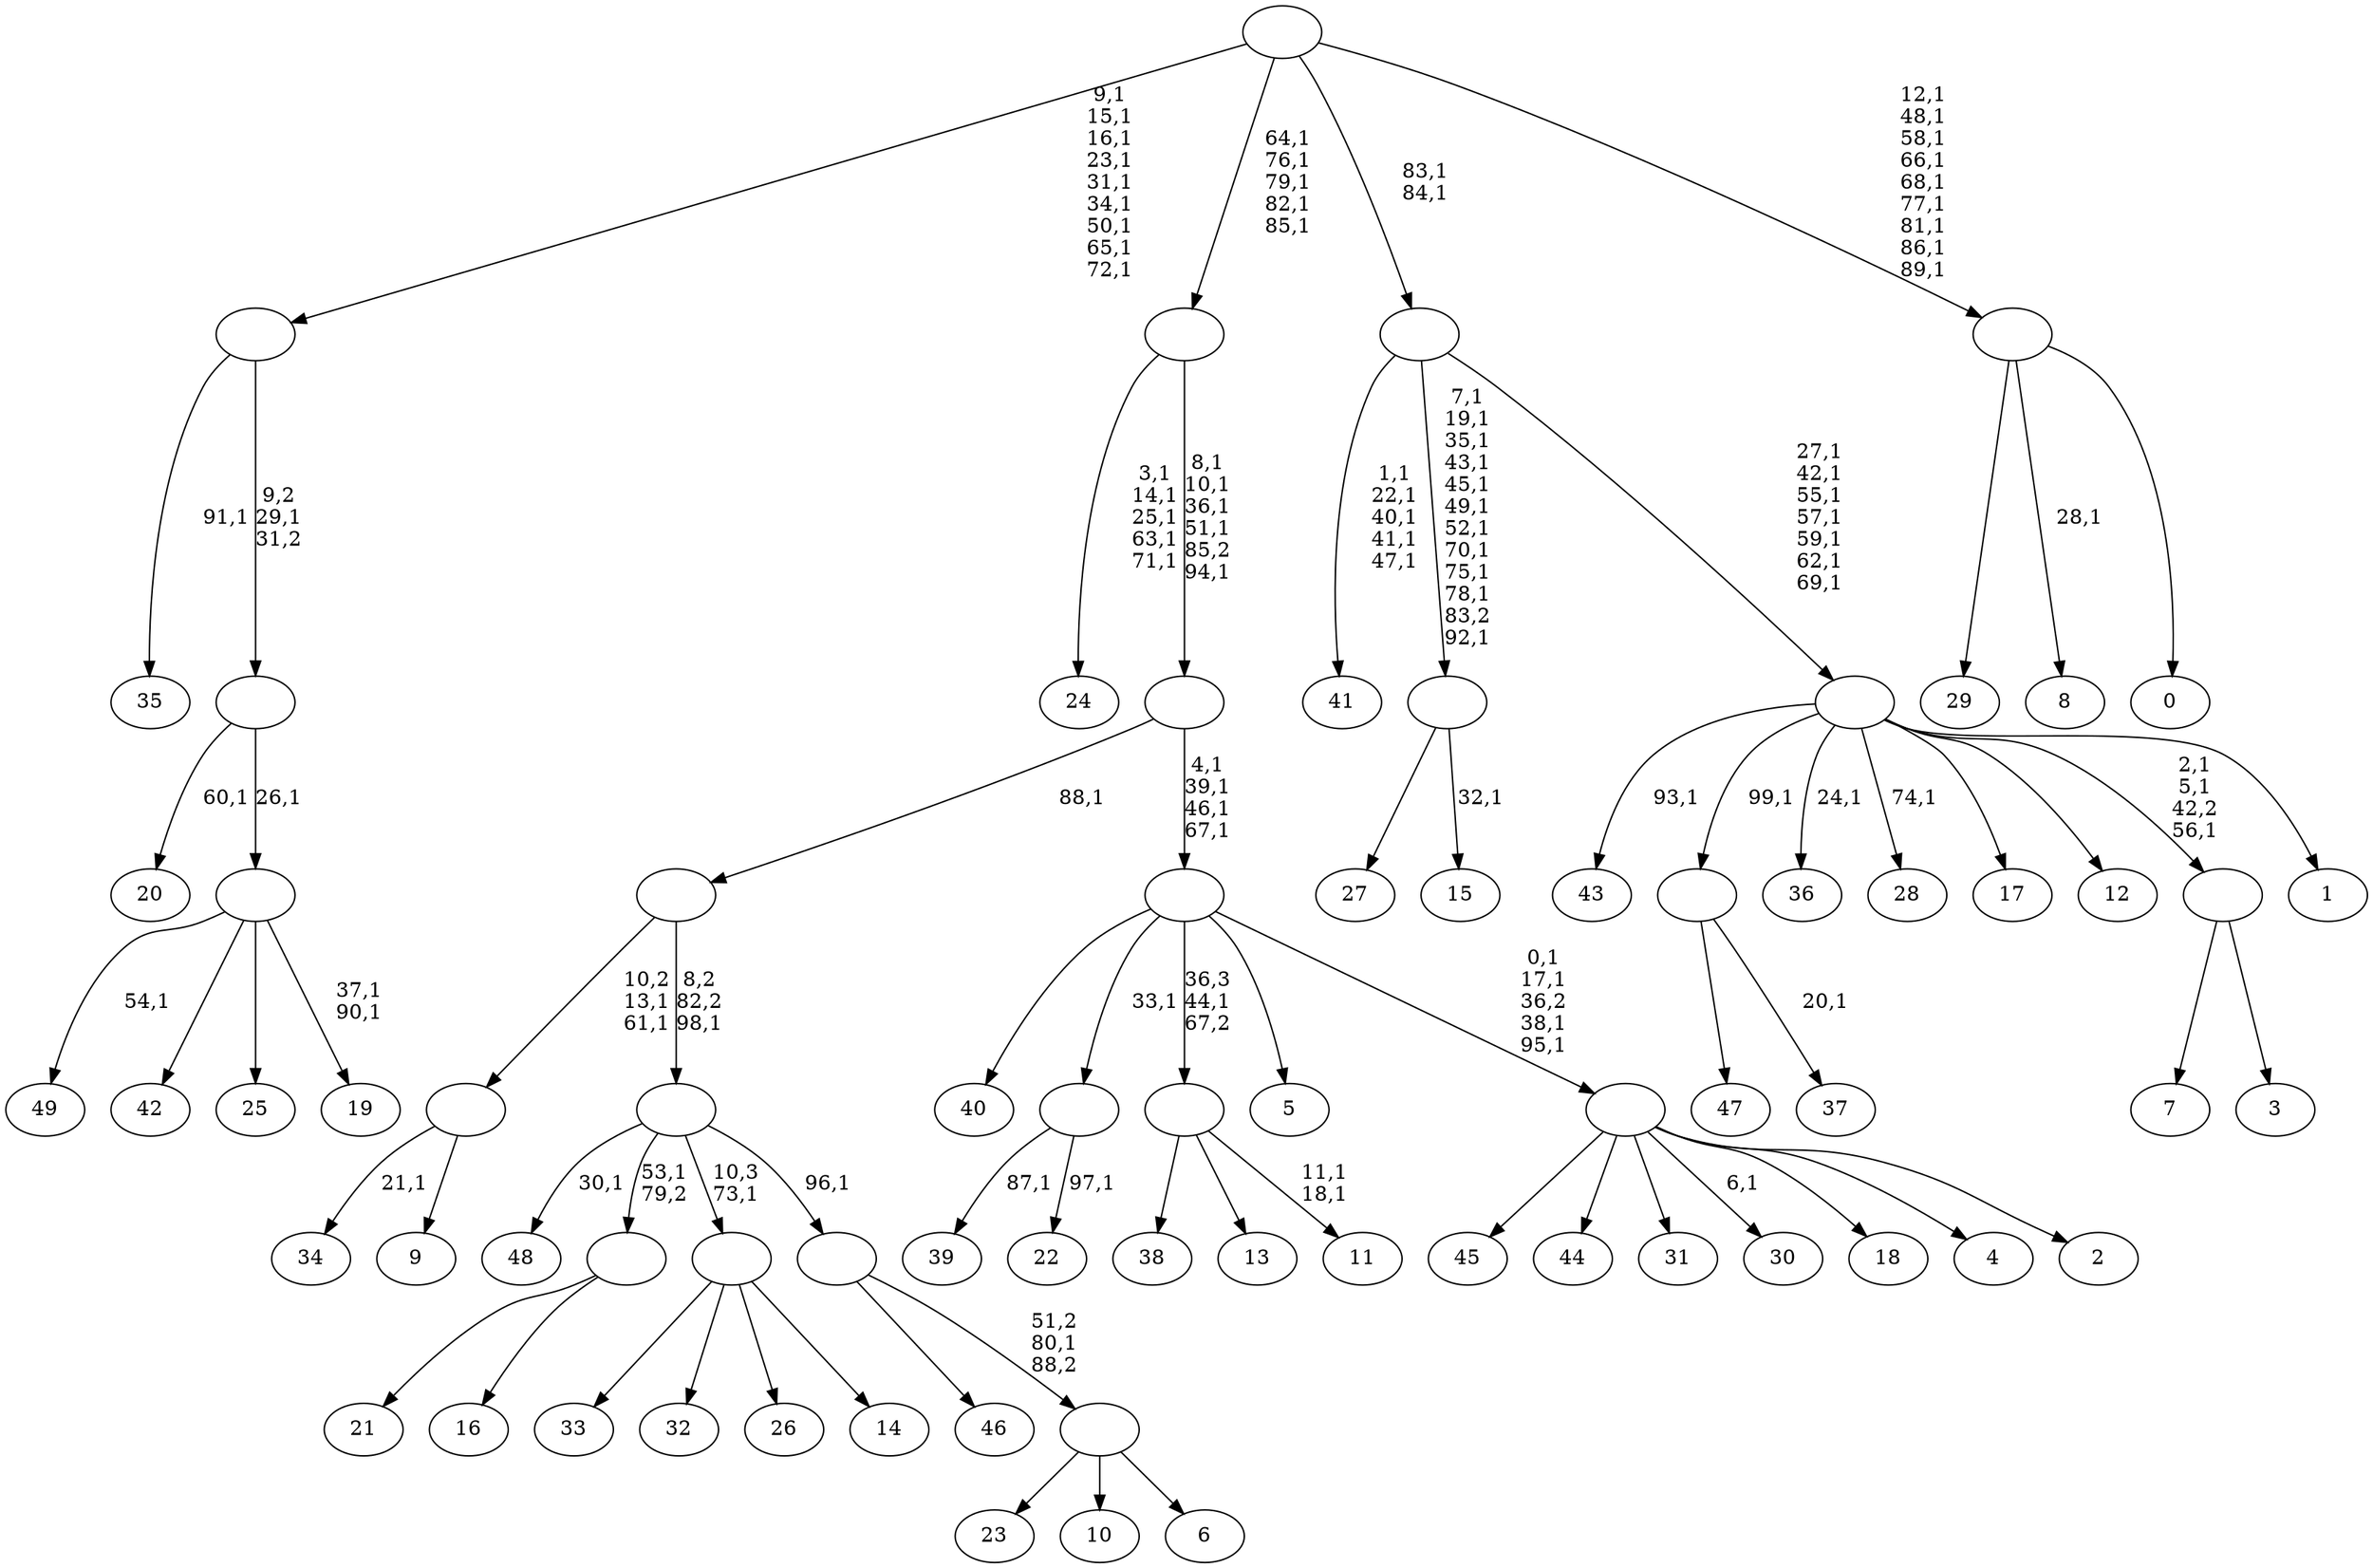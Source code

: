 digraph T {
	150 [label="49"]
	148 [label="48"]
	146 [label="47"]
	145 [label="46"]
	144 [label="45"]
	143 [label="44"]
	142 [label="43"]
	140 [label="42"]
	139 [label="41"]
	133 [label="40"]
	132 [label="39"]
	130 [label="38"]
	129 [label="37"]
	127 [label=""]
	126 [label="36"]
	124 [label="35"]
	122 [label="34"]
	120 [label="33"]
	119 [label="32"]
	118 [label="31"]
	117 [label="30"]
	115 [label="29"]
	114 [label="28"]
	112 [label="27"]
	111 [label="26"]
	110 [label="25"]
	109 [label="24"]
	103 [label="23"]
	102 [label="22"]
	100 [label=""]
	99 [label="21"]
	98 [label="20"]
	96 [label="19"]
	93 [label=""]
	92 [label=""]
	91 [label=""]
	82 [label="18"]
	81 [label="17"]
	80 [label="16"]
	79 [label=""]
	78 [label="15"]
	76 [label=""]
	65 [label="14"]
	64 [label=""]
	63 [label="13"]
	62 [label="12"]
	61 [label="11"]
	58 [label=""]
	57 [label="10"]
	56 [label="9"]
	55 [label=""]
	53 [label="8"]
	51 [label="7"]
	50 [label="6"]
	49 [label=""]
	48 [label=""]
	47 [label=""]
	46 [label=""]
	45 [label="5"]
	44 [label="4"]
	43 [label="3"]
	42 [label=""]
	39 [label="2"]
	38 [label=""]
	34 [label=""]
	30 [label=""]
	25 [label=""]
	20 [label="1"]
	19 [label=""]
	12 [label=""]
	10 [label="0"]
	9 [label=""]
	0 [label=""]
	127 -> 129 [label="20,1"]
	127 -> 146 [label=""]
	100 -> 102 [label="97,1"]
	100 -> 132 [label="87,1"]
	93 -> 96 [label="37,1\n90,1"]
	93 -> 150 [label="54,1"]
	93 -> 140 [label=""]
	93 -> 110 [label=""]
	92 -> 98 [label="60,1"]
	92 -> 93 [label="26,1"]
	91 -> 124 [label="91,1"]
	91 -> 92 [label="9,2\n29,1\n31,2"]
	79 -> 99 [label=""]
	79 -> 80 [label=""]
	76 -> 78 [label="32,1"]
	76 -> 112 [label=""]
	64 -> 120 [label=""]
	64 -> 119 [label=""]
	64 -> 111 [label=""]
	64 -> 65 [label=""]
	58 -> 61 [label="11,1\n18,1"]
	58 -> 130 [label=""]
	58 -> 63 [label=""]
	55 -> 122 [label="21,1"]
	55 -> 56 [label=""]
	49 -> 103 [label=""]
	49 -> 57 [label=""]
	49 -> 50 [label=""]
	48 -> 145 [label=""]
	48 -> 49 [label="51,2\n80,1\n88,2"]
	47 -> 148 [label="30,1"]
	47 -> 79 [label="53,1\n79,2"]
	47 -> 64 [label="10,3\n73,1"]
	47 -> 48 [label="96,1"]
	46 -> 55 [label="10,2\n13,1\n61,1"]
	46 -> 47 [label="8,2\n82,2\n98,1"]
	42 -> 51 [label=""]
	42 -> 43 [label=""]
	38 -> 117 [label="6,1"]
	38 -> 144 [label=""]
	38 -> 143 [label=""]
	38 -> 118 [label=""]
	38 -> 82 [label=""]
	38 -> 44 [label=""]
	38 -> 39 [label=""]
	34 -> 38 [label="0,1\n17,1\n36,2\n38,1\n95,1"]
	34 -> 133 [label=""]
	34 -> 100 [label="33,1"]
	34 -> 58 [label="36,3\n44,1\n67,2"]
	34 -> 45 [label=""]
	30 -> 34 [label="4,1\n39,1\n46,1\n67,1"]
	30 -> 46 [label="88,1"]
	25 -> 30 [label="8,1\n10,1\n36,1\n51,1\n85,2\n94,1"]
	25 -> 109 [label="3,1\n14,1\n25,1\n63,1\n71,1"]
	19 -> 42 [label="2,1\n5,1\n42,2\n56,1"]
	19 -> 114 [label="74,1"]
	19 -> 126 [label="24,1"]
	19 -> 142 [label="93,1"]
	19 -> 127 [label="99,1"]
	19 -> 81 [label=""]
	19 -> 62 [label=""]
	19 -> 20 [label=""]
	12 -> 19 [label="27,1\n42,1\n55,1\n57,1\n59,1\n62,1\n69,1"]
	12 -> 76 [label="7,1\n19,1\n35,1\n43,1\n45,1\n49,1\n52,1\n70,1\n75,1\n78,1\n83,2\n92,1"]
	12 -> 139 [label="1,1\n22,1\n40,1\n41,1\n47,1"]
	9 -> 53 [label="28,1"]
	9 -> 115 [label=""]
	9 -> 10 [label=""]
	0 -> 9 [label="12,1\n48,1\n58,1\n66,1\n68,1\n77,1\n81,1\n86,1\n89,1"]
	0 -> 12 [label="83,1\n84,1"]
	0 -> 25 [label="64,1\n76,1\n79,1\n82,1\n85,1"]
	0 -> 91 [label="9,1\n15,1\n16,1\n23,1\n31,1\n34,1\n50,1\n65,1\n72,1"]
}

